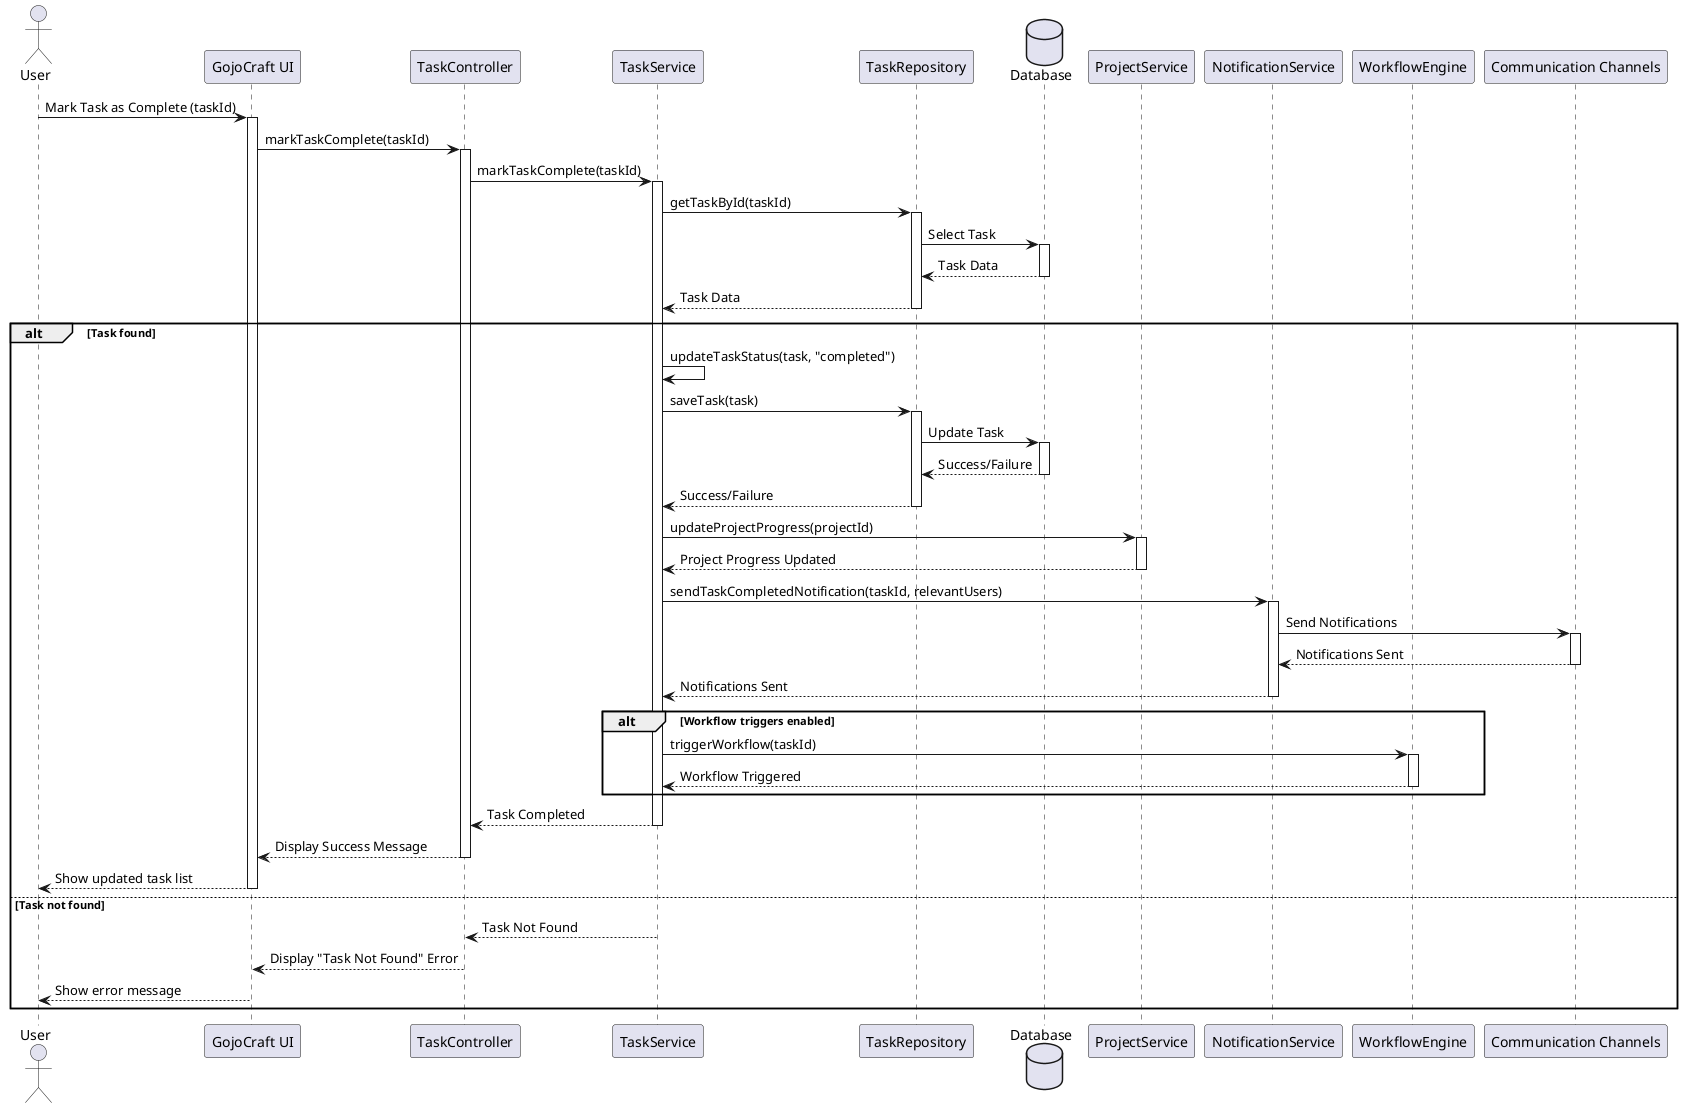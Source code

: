 @startuml
actor "User" as U
participant "GojoCraft UI" as UI
participant "TaskController" as TC
participant "TaskService" as TS
participant "TaskRepository" as TR
database Database
participant "ProjectService" as PS 
participant "NotificationService" as NS
participant "WorkflowEngine" as WE
participant "Communication Channels" as CC

U -> UI: Mark Task as Complete (taskId)
activate UI
UI -> TC: markTaskComplete(taskId)
activate TC
TC -> TS: markTaskComplete(taskId)
activate TS
TS -> TR: getTaskById(taskId)
activate TR
TR -> Database: Select Task
activate Database
Database --> TR: Task Data
deactivate Database
TR --> TS: Task Data
deactivate TR

alt Task found
    TS -> TS: updateTaskStatus(task, "completed")
    TS -> TR: saveTask(task)
    activate TR
    TR -> Database: Update Task
    activate Database
    Database --> TR: Success/Failure
    deactivate Database
    TR --> TS: Success/Failure
    deactivate TR

    TS -> PS: updateProjectProgress(projectId)  
    activate PS
    PS --> TS: Project Progress Updated
    deactivate PS

    TS -> NS: sendTaskCompletedNotification(taskId, relevantUsers)
    activate NS
    NS -> CC: Send Notifications
    activate CC
    CC --> NS: Notifications Sent
    deactivate CC
    NS --> TS: Notifications Sent
    deactivate NS

    alt Workflow triggers enabled
      TS -> WE: triggerWorkflow(taskId)  
      activate WE
      WE --> TS: Workflow Triggered
      deactivate WE
    end

    TS --> TC: Task Completed
    deactivate TS  
    TC --> UI: Display Success Message
    deactivate TC 
    UI --> U: Show updated task list
    deactivate UI

else Task not found
    TS --> TC: Task Not Found
    deactivate TS
    TC --> UI: Display "Task Not Found" Error
    deactivate TC 
    UI --> U: Show error message
    deactivate UI
end
@enduml

